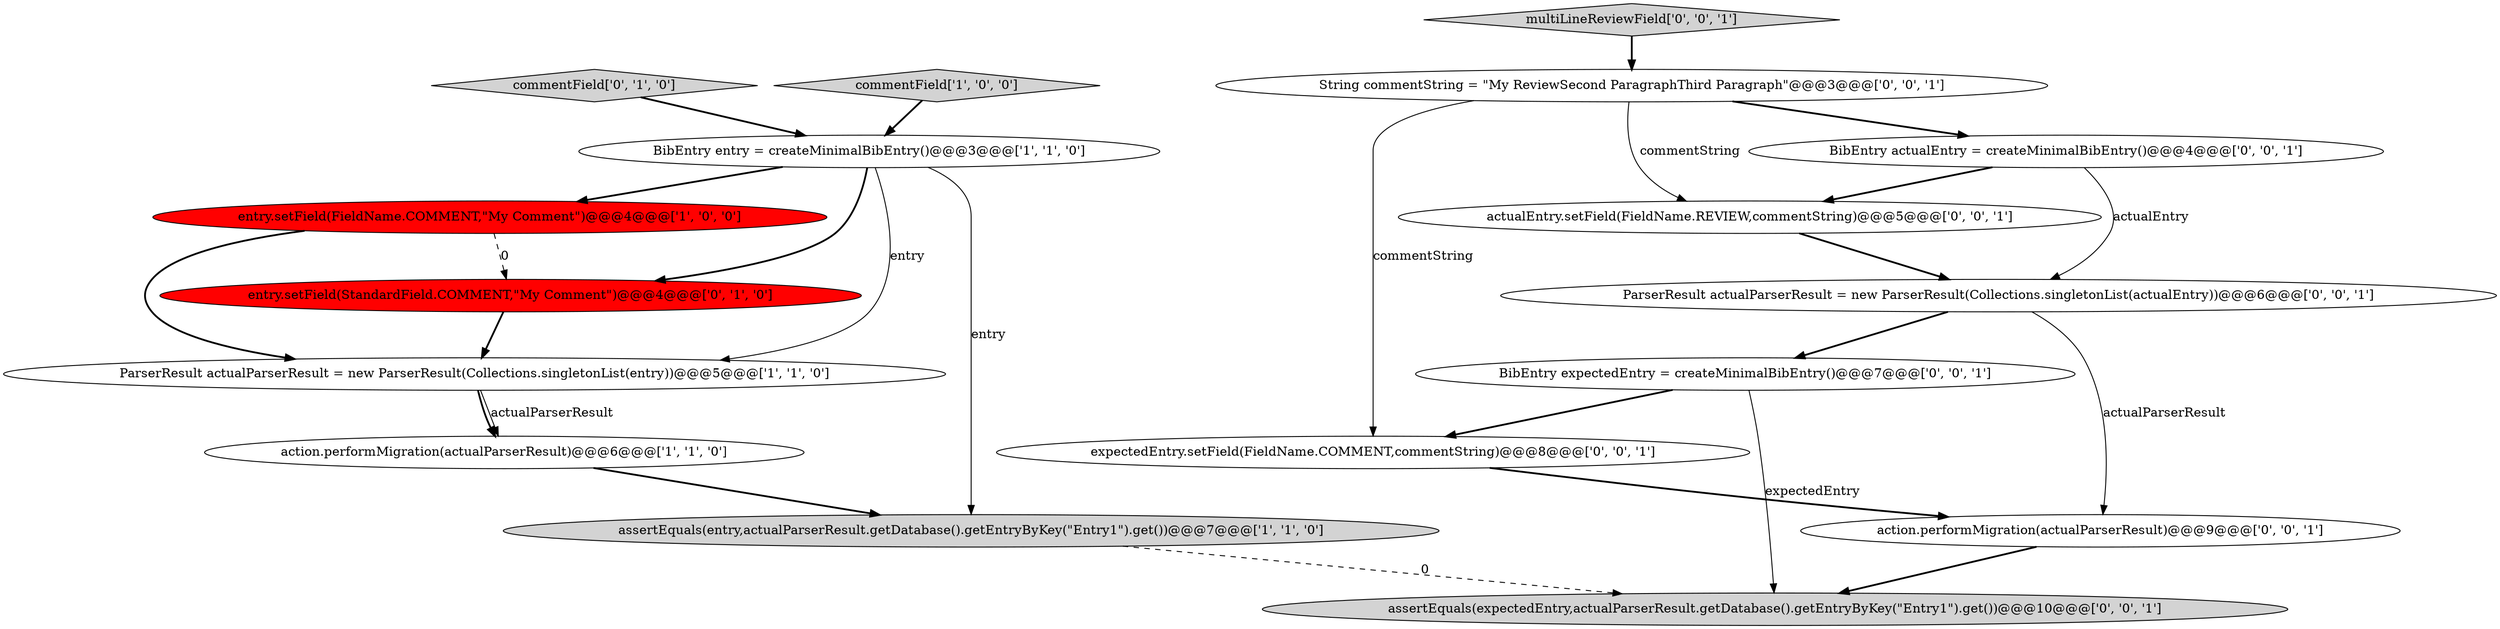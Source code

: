 digraph {
1 [style = filled, label = "entry.setField(FieldName.COMMENT,\"My Comment\")@@@4@@@['1', '0', '0']", fillcolor = red, shape = ellipse image = "AAA1AAABBB1BBB"];
10 [style = filled, label = "multiLineReviewField['0', '0', '1']", fillcolor = lightgray, shape = diamond image = "AAA0AAABBB3BBB"];
8 [style = filled, label = "assertEquals(expectedEntry,actualParserResult.getDatabase().getEntryByKey(\"Entry1\").get())@@@10@@@['0', '0', '1']", fillcolor = lightgray, shape = ellipse image = "AAA0AAABBB3BBB"];
14 [style = filled, label = "BibEntry actualEntry = createMinimalBibEntry()@@@4@@@['0', '0', '1']", fillcolor = white, shape = ellipse image = "AAA0AAABBB3BBB"];
15 [style = filled, label = "expectedEntry.setField(FieldName.COMMENT,commentString)@@@8@@@['0', '0', '1']", fillcolor = white, shape = ellipse image = "AAA0AAABBB3BBB"];
3 [style = filled, label = "assertEquals(entry,actualParserResult.getDatabase().getEntryByKey(\"Entry1\").get())@@@7@@@['1', '1', '0']", fillcolor = lightgray, shape = ellipse image = "AAA0AAABBB1BBB"];
12 [style = filled, label = "BibEntry expectedEntry = createMinimalBibEntry()@@@7@@@['0', '0', '1']", fillcolor = white, shape = ellipse image = "AAA0AAABBB3BBB"];
5 [style = filled, label = "commentField['1', '0', '0']", fillcolor = lightgray, shape = diamond image = "AAA0AAABBB1BBB"];
11 [style = filled, label = "action.performMigration(actualParserResult)@@@9@@@['0', '0', '1']", fillcolor = white, shape = ellipse image = "AAA0AAABBB3BBB"];
6 [style = filled, label = "entry.setField(StandardField.COMMENT,\"My Comment\")@@@4@@@['0', '1', '0']", fillcolor = red, shape = ellipse image = "AAA1AAABBB2BBB"];
0 [style = filled, label = "BibEntry entry = createMinimalBibEntry()@@@3@@@['1', '1', '0']", fillcolor = white, shape = ellipse image = "AAA0AAABBB1BBB"];
7 [style = filled, label = "commentField['0', '1', '0']", fillcolor = lightgray, shape = diamond image = "AAA0AAABBB2BBB"];
16 [style = filled, label = "actualEntry.setField(FieldName.REVIEW,commentString)@@@5@@@['0', '0', '1']", fillcolor = white, shape = ellipse image = "AAA0AAABBB3BBB"];
9 [style = filled, label = "ParserResult actualParserResult = new ParserResult(Collections.singletonList(actualEntry))@@@6@@@['0', '0', '1']", fillcolor = white, shape = ellipse image = "AAA0AAABBB3BBB"];
2 [style = filled, label = "ParserResult actualParserResult = new ParserResult(Collections.singletonList(entry))@@@5@@@['1', '1', '0']", fillcolor = white, shape = ellipse image = "AAA0AAABBB1BBB"];
4 [style = filled, label = "action.performMigration(actualParserResult)@@@6@@@['1', '1', '0']", fillcolor = white, shape = ellipse image = "AAA0AAABBB1BBB"];
13 [style = filled, label = "String commentString = \"My ReviewSecond ParagraphThird Paragraph\"@@@3@@@['0', '0', '1']", fillcolor = white, shape = ellipse image = "AAA0AAABBB3BBB"];
14->16 [style = bold, label=""];
4->3 [style = bold, label=""];
0->6 [style = bold, label=""];
13->15 [style = solid, label="commentString"];
12->15 [style = bold, label=""];
13->16 [style = solid, label="commentString"];
7->0 [style = bold, label=""];
2->4 [style = bold, label=""];
6->2 [style = bold, label=""];
2->4 [style = solid, label="actualParserResult"];
15->11 [style = bold, label=""];
9->11 [style = solid, label="actualParserResult"];
5->0 [style = bold, label=""];
10->13 [style = bold, label=""];
14->9 [style = solid, label="actualEntry"];
1->6 [style = dashed, label="0"];
0->1 [style = bold, label=""];
3->8 [style = dashed, label="0"];
11->8 [style = bold, label=""];
1->2 [style = bold, label=""];
9->12 [style = bold, label=""];
0->3 [style = solid, label="entry"];
12->8 [style = solid, label="expectedEntry"];
13->14 [style = bold, label=""];
0->2 [style = solid, label="entry"];
16->9 [style = bold, label=""];
}

